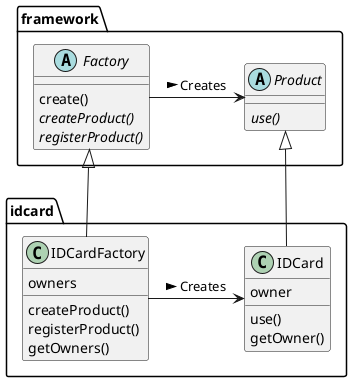 @startuml IDCard

package framework {

    abstract class Factory {
        create()
        {abstract} createProduct()
        {abstract} registerProduct()
    }

    abstract class Product {
        {abstract} use()
    }

}

package idcard {

    class IDCardFactory {
        owners
        createProduct()
        registerProduct()
        getOwners()
    }

    class IDCard {
        owner
        use()
        getOwner()
    }

}

Factory -> Product : Creates >
IDCardFactory -up-|> Factory
IDCardFactory -> IDCard : Creates >
IDCard --|> Product

@enduml
